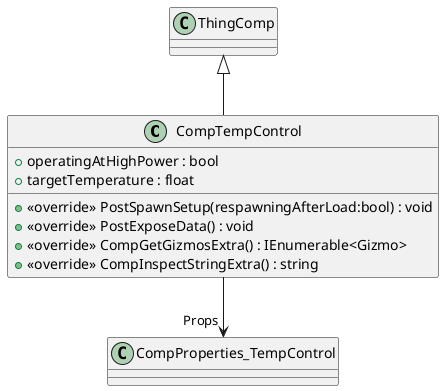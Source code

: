 @startuml
class CompTempControl {
    + operatingAtHighPower : bool
    + targetTemperature : float
    + <<override>> PostSpawnSetup(respawningAfterLoad:bool) : void
    + <<override>> PostExposeData() : void
    + <<override>> CompGetGizmosExtra() : IEnumerable<Gizmo>
    + <<override>> CompInspectStringExtra() : string
}
ThingComp <|-- CompTempControl
CompTempControl --> "Props" CompProperties_TempControl
@enduml
